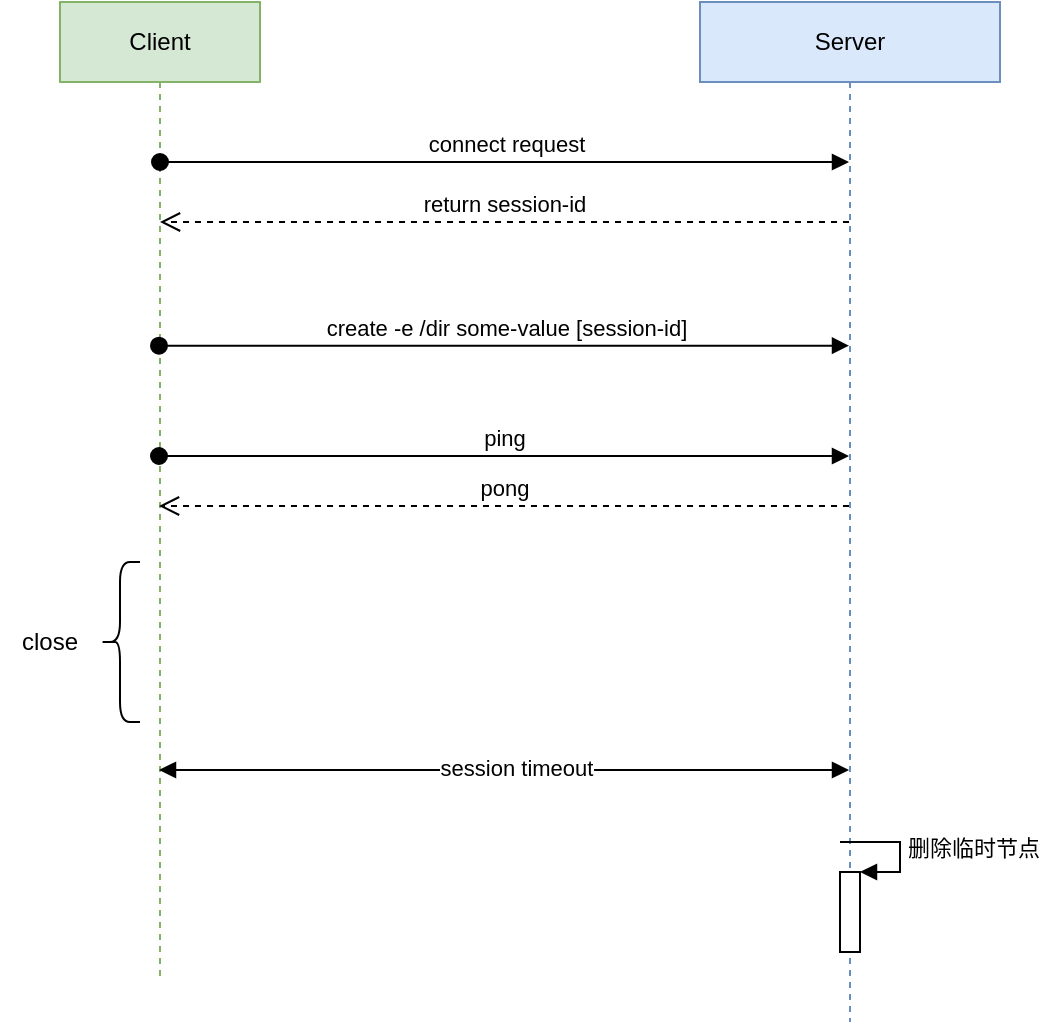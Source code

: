 <mxfile version="16.2.7" type="github">
  <diagram id="Py40Cy9DzSVQGQIzbnIX" name="Page-1">
    <mxGraphModel dx="1186" dy="654" grid="1" gridSize="10" guides="1" tooltips="1" connect="1" arrows="1" fold="1" page="1" pageScale="1" pageWidth="827" pageHeight="1169" math="0" shadow="0">
      <root>
        <mxCell id="0" />
        <mxCell id="1" parent="0" />
        <mxCell id="BhdiLrUaDSPjK1AERBm3-1" value="Client" style="shape=umlLifeline;perimeter=lifelinePerimeter;whiteSpace=wrap;html=1;container=1;collapsible=0;recursiveResize=0;outlineConnect=0;fillColor=#d5e8d4;strokeColor=#82b366;" vertex="1" parent="1">
          <mxGeometry x="160" y="110" width="100" height="490" as="geometry" />
        </mxCell>
        <mxCell id="BhdiLrUaDSPjK1AERBm3-3" value="connect request" style="html=1;verticalAlign=bottom;startArrow=oval;startFill=1;endArrow=block;startSize=8;rounded=0;" edge="1" parent="BhdiLrUaDSPjK1AERBm3-1" target="BhdiLrUaDSPjK1AERBm3-2">
          <mxGeometry width="60" relative="1" as="geometry">
            <mxPoint x="50" y="80" as="sourcePoint" />
            <mxPoint x="340" y="80" as="targetPoint" />
          </mxGeometry>
        </mxCell>
        <mxCell id="BhdiLrUaDSPjK1AERBm3-14" value="" style="shape=curlyBracket;whiteSpace=wrap;html=1;rounded=1;" vertex="1" parent="BhdiLrUaDSPjK1AERBm3-1">
          <mxGeometry x="20" y="280" width="20" height="80" as="geometry" />
        </mxCell>
        <mxCell id="BhdiLrUaDSPjK1AERBm3-2" value="Server" style="shape=umlLifeline;perimeter=lifelinePerimeter;whiteSpace=wrap;html=1;container=1;collapsible=0;recursiveResize=0;outlineConnect=0;fillColor=#dae8fc;strokeColor=#6c8ebf;" vertex="1" parent="1">
          <mxGeometry x="480" y="110" width="150" height="510" as="geometry" />
        </mxCell>
        <mxCell id="BhdiLrUaDSPjK1AERBm3-21" value="" style="html=1;points=[];perimeter=orthogonalPerimeter;" vertex="1" parent="BhdiLrUaDSPjK1AERBm3-2">
          <mxGeometry x="70" y="435" width="10" height="40" as="geometry" />
        </mxCell>
        <mxCell id="BhdiLrUaDSPjK1AERBm3-22" value="删除临时节点" style="edgeStyle=orthogonalEdgeStyle;html=1;align=left;spacingLeft=2;endArrow=block;rounded=0;entryX=1;entryY=0;" edge="1" target="BhdiLrUaDSPjK1AERBm3-21" parent="BhdiLrUaDSPjK1AERBm3-2">
          <mxGeometry relative="1" as="geometry">
            <mxPoint x="70" y="420" as="sourcePoint" />
            <Array as="points">
              <mxPoint x="100" y="420" />
              <mxPoint x="100" y="435" />
            </Array>
          </mxGeometry>
        </mxCell>
        <mxCell id="BhdiLrUaDSPjK1AERBm3-4" value="return session-id" style="html=1;verticalAlign=bottom;endArrow=open;dashed=1;endSize=8;rounded=0;" edge="1" parent="1" source="BhdiLrUaDSPjK1AERBm3-2" target="BhdiLrUaDSPjK1AERBm3-1">
          <mxGeometry relative="1" as="geometry">
            <mxPoint x="520" y="220" as="sourcePoint" />
            <mxPoint x="440" y="220" as="targetPoint" />
            <Array as="points">
              <mxPoint x="420" y="220" />
            </Array>
          </mxGeometry>
        </mxCell>
        <mxCell id="BhdiLrUaDSPjK1AERBm3-5" value="create -e /dir some-value [session-id]" style="html=1;verticalAlign=bottom;startArrow=oval;startFill=1;endArrow=block;startSize=8;rounded=0;" edge="1" parent="1" target="BhdiLrUaDSPjK1AERBm3-2">
          <mxGeometry x="0.002" width="60" relative="1" as="geometry">
            <mxPoint x="209.5" y="281.86" as="sourcePoint" />
            <mxPoint x="559.5" y="281.86" as="targetPoint" />
            <mxPoint as="offset" />
          </mxGeometry>
        </mxCell>
        <mxCell id="BhdiLrUaDSPjK1AERBm3-6" value="ping" style="html=1;verticalAlign=bottom;startArrow=oval;startFill=1;endArrow=block;startSize=8;rounded=0;" edge="1" parent="1" target="BhdiLrUaDSPjK1AERBm3-2">
          <mxGeometry width="60" relative="1" as="geometry">
            <mxPoint x="209.5" y="337" as="sourcePoint" />
            <mxPoint x="559.5" y="337" as="targetPoint" />
            <Array as="points">
              <mxPoint x="300" y="337" />
            </Array>
          </mxGeometry>
        </mxCell>
        <mxCell id="BhdiLrUaDSPjK1AERBm3-8" value="pong" style="html=1;verticalAlign=bottom;endArrow=open;dashed=1;endSize=8;rounded=0;" edge="1" parent="1" source="BhdiLrUaDSPjK1AERBm3-2">
          <mxGeometry relative="1" as="geometry">
            <mxPoint x="559.5" y="362" as="sourcePoint" />
            <mxPoint x="209.5" y="362" as="targetPoint" />
          </mxGeometry>
        </mxCell>
        <mxCell id="BhdiLrUaDSPjK1AERBm3-12" value="" style="endArrow=block;startArrow=block;endFill=1;startFill=1;html=1;rounded=0;" edge="1" parent="1">
          <mxGeometry width="160" relative="1" as="geometry">
            <mxPoint x="209.5" y="494" as="sourcePoint" />
            <mxPoint x="554.5" y="494" as="targetPoint" />
          </mxGeometry>
        </mxCell>
        <mxCell id="BhdiLrUaDSPjK1AERBm3-13" value="session timeout" style="edgeLabel;html=1;align=center;verticalAlign=middle;resizable=0;points=[];" vertex="1" connectable="0" parent="BhdiLrUaDSPjK1AERBm3-12">
          <mxGeometry x="-0.037" y="1" relative="1" as="geometry">
            <mxPoint x="12" as="offset" />
          </mxGeometry>
        </mxCell>
        <mxCell id="BhdiLrUaDSPjK1AERBm3-15" value="close" style="text;html=1;strokeColor=none;fillColor=none;align=center;verticalAlign=middle;whiteSpace=wrap;rounded=0;" vertex="1" parent="1">
          <mxGeometry x="130" y="415" width="50" height="30" as="geometry" />
        </mxCell>
      </root>
    </mxGraphModel>
  </diagram>
</mxfile>
